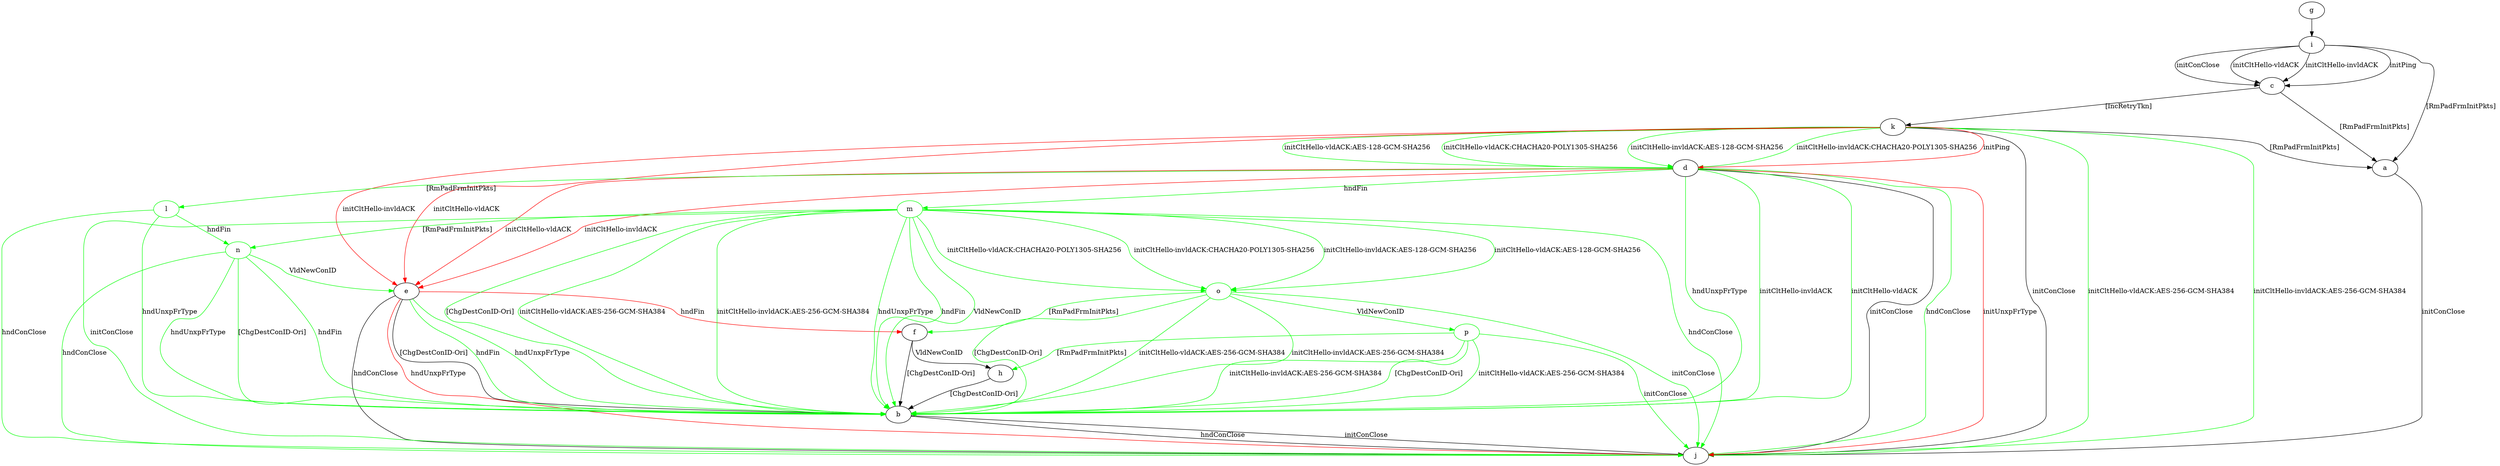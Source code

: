 digraph "" {
	a -> j	[key=0,
		label="initConClose "];
	b -> j	[key=0,
		label="initConClose "];
	b -> j	[key=1,
		label="hndConClose "];
	c -> a	[key=0,
		label="[RmPadFrmInitPkts] "];
	c -> k	[key=0,
		label="[IncRetryTkn] "];
	d -> b	[key=0,
		color=green,
		label="initCltHello-vldACK "];
	d -> b	[key=1,
		color=green,
		label="initCltHello-invldACK "];
	d -> b	[key=2,
		color=green,
		label="hndUnxpFrType "];
	d -> e	[key=0,
		color=red,
		label="initCltHello-vldACK "];
	d -> e	[key=1,
		color=red,
		label="initCltHello-invldACK "];
	d -> j	[key=0,
		label="initConClose "];
	d -> j	[key=1,
		color=green,
		label="hndConClose "];
	d -> j	[key=2,
		color=red,
		label="initUnxpFrType "];
	l	[color=green];
	d -> l	[key=0,
		color=green,
		label="[RmPadFrmInitPkts] "];
	m	[color=green];
	d -> m	[key=0,
		color=green,
		label="hndFin "];
	e -> b	[key=0,
		label="[ChgDestConID-Ori] "];
	e -> b	[key=1,
		color=green,
		label="hndFin "];
	e -> b	[key=2,
		color=green,
		label="hndUnxpFrType "];
	e -> f	[key=0,
		color=red,
		label="hndFin "];
	e -> j	[key=0,
		label="hndConClose "];
	e -> j	[key=1,
		color=red,
		label="hndUnxpFrType "];
	f -> b	[key=0,
		label="[ChgDestConID-Ori] "];
	f -> h	[key=0,
		label="VldNewConID "];
	g -> i	[key=0];
	h -> b	[key=0,
		label="[ChgDestConID-Ori] "];
	i -> a	[key=0,
		label="[RmPadFrmInitPkts] "];
	i -> c	[key=0,
		label="initPing "];
	i -> c	[key=1,
		label="initConClose "];
	i -> c	[key=2,
		label="initCltHello-vldACK "];
	i -> c	[key=3,
		label="initCltHello-invldACK "];
	k -> a	[key=0,
		label="[RmPadFrmInitPkts] "];
	k -> d	[key=0,
		color=green,
		label="initCltHello-vldACK:AES-128-GCM-SHA256 "];
	k -> d	[key=1,
		color=green,
		label="initCltHello-vldACK:CHACHA20-POLY1305-SHA256 "];
	k -> d	[key=2,
		color=green,
		label="initCltHello-invldACK:AES-128-GCM-SHA256 "];
	k -> d	[key=3,
		color=green,
		label="initCltHello-invldACK:CHACHA20-POLY1305-SHA256 "];
	k -> d	[key=4,
		color=red,
		label="initPing "];
	k -> e	[key=0,
		color=red,
		label="initCltHello-vldACK "];
	k -> e	[key=1,
		color=red,
		label="initCltHello-invldACK "];
	k -> j	[key=0,
		label="initConClose "];
	k -> j	[key=1,
		color=green,
		label="initCltHello-vldACK:AES-256-GCM-SHA384 "];
	k -> j	[key=2,
		color=green,
		label="initCltHello-invldACK:AES-256-GCM-SHA384 "];
	l -> b	[key=0,
		color=green,
		label="hndUnxpFrType "];
	l -> j	[key=0,
		color=green,
		label="hndConClose "];
	n	[color=green];
	l -> n	[key=0,
		color=green,
		label="hndFin "];
	m -> b	[key=0,
		color=green,
		label="initCltHello-vldACK:AES-256-GCM-SHA384 "];
	m -> b	[key=1,
		color=green,
		label="initCltHello-invldACK:AES-256-GCM-SHA384 "];
	m -> b	[key=2,
		color=green,
		label="hndFin "];
	m -> b	[key=3,
		color=green,
		label="hndUnxpFrType "];
	m -> b	[key=4,
		color=green,
		label="VldNewConID "];
	m -> b	[key=5,
		color=green,
		label="[ChgDestConID-Ori] "];
	m -> j	[key=0,
		color=green,
		label="initConClose "];
	m -> j	[key=1,
		color=green,
		label="hndConClose "];
	m -> n	[key=0,
		color=green,
		label="[RmPadFrmInitPkts] "];
	o	[color=green];
	m -> o	[key=0,
		color=green,
		label="initCltHello-vldACK:AES-128-GCM-SHA256 "];
	m -> o	[key=1,
		color=green,
		label="initCltHello-vldACK:CHACHA20-POLY1305-SHA256 "];
	m -> o	[key=2,
		color=green,
		label="initCltHello-invldACK:AES-128-GCM-SHA256 "];
	m -> o	[key=3,
		color=green,
		label="initCltHello-invldACK:CHACHA20-POLY1305-SHA256 "];
	n -> b	[key=0,
		color=green,
		label="hndFin "];
	n -> b	[key=1,
		color=green,
		label="hndUnxpFrType "];
	n -> b	[key=2,
		color=green,
		label="[ChgDestConID-Ori] "];
	n -> e	[key=0,
		color=green,
		label="VldNewConID "];
	n -> j	[key=0,
		color=green,
		label="hndConClose "];
	o -> b	[key=0,
		color=green,
		label="initCltHello-vldACK:AES-256-GCM-SHA384 "];
	o -> b	[key=1,
		color=green,
		label="initCltHello-invldACK:AES-256-GCM-SHA384 "];
	o -> b	[key=2,
		color=green,
		label="[ChgDestConID-Ori] "];
	o -> f	[key=0,
		color=green,
		label="[RmPadFrmInitPkts] "];
	o -> j	[key=0,
		color=green,
		label="initConClose "];
	p	[color=green];
	o -> p	[key=0,
		color=green,
		label="VldNewConID "];
	p -> b	[key=0,
		color=green,
		label="initCltHello-vldACK:AES-256-GCM-SHA384 "];
	p -> b	[key=1,
		color=green,
		label="initCltHello-invldACK:AES-256-GCM-SHA384 "];
	p -> b	[key=2,
		color=green,
		label="[ChgDestConID-Ori] "];
	p -> h	[key=0,
		color=green,
		label="[RmPadFrmInitPkts] "];
	p -> j	[key=0,
		color=green,
		label="initConClose "];
}
